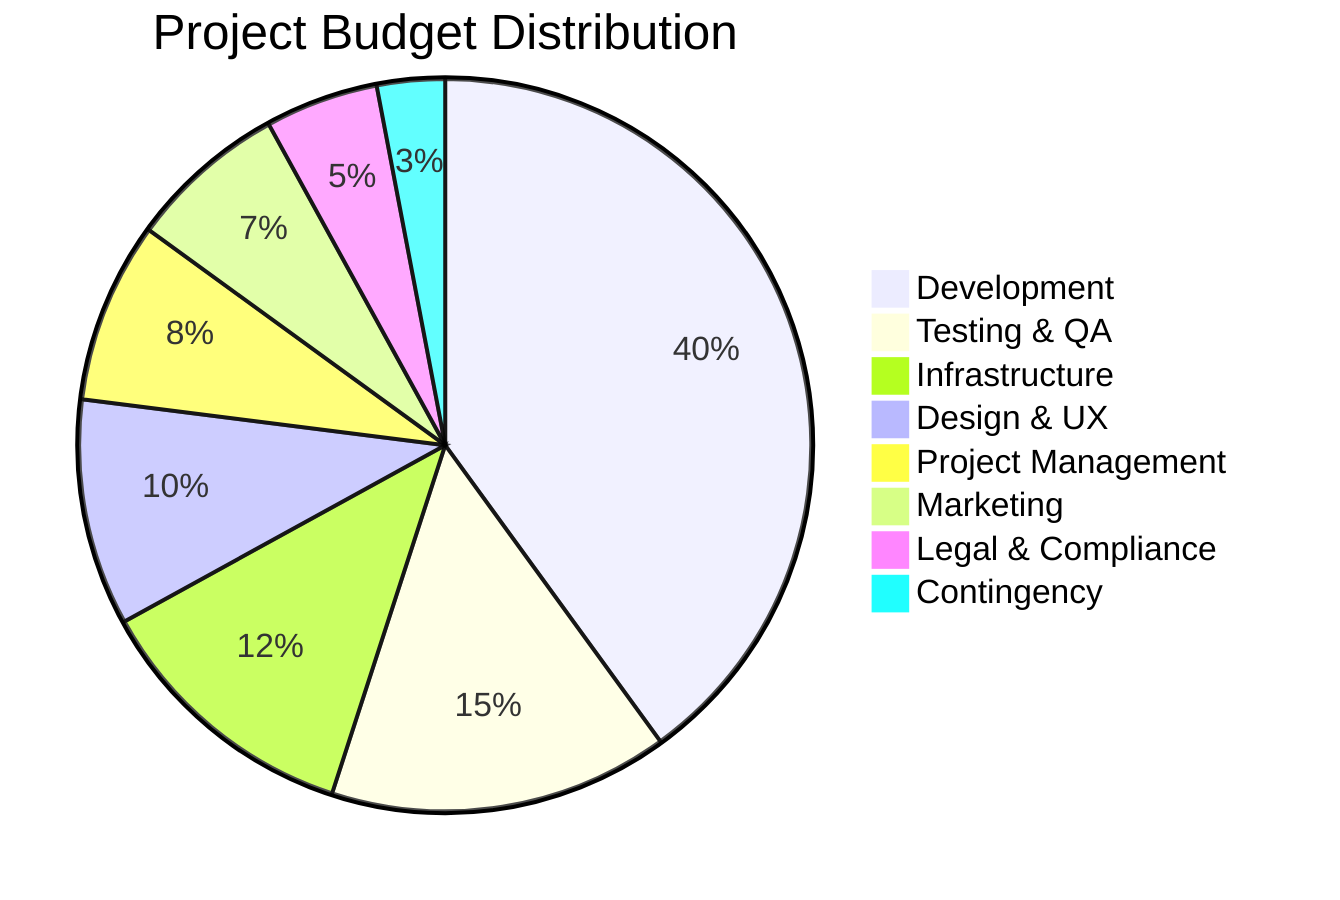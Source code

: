 pie title Project Budget Distribution
    "Development" : 40
    "Testing & QA" : 15
    "Infrastructure" : 12
    "Design & UX" : 10
    "Project Management" : 8
    "Marketing" : 7
    "Legal & Compliance" : 5
    "Contingency" : 3
